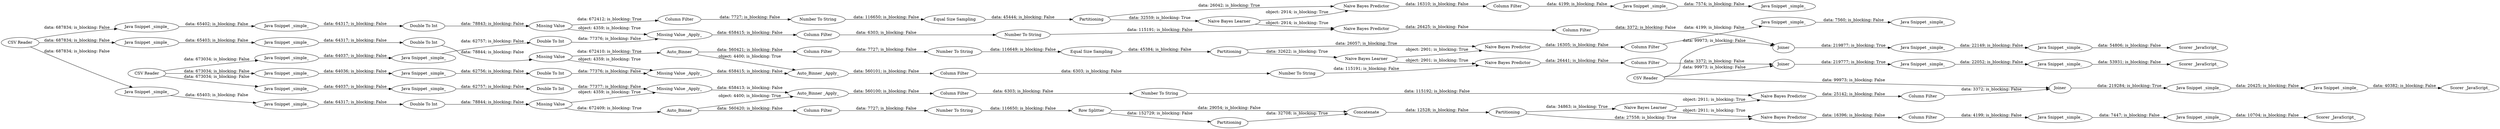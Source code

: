 digraph {
	"349176064209025848_39" [label="Column Filter"]
	"349176064209025848_120" [label="Double To Int"]
	"349176064209025848_21" [label="CSV Reader"]
	"349176064209025848_163" [label="Double To Int"]
	"349176064209025848_168" [label="Column Filter"]
	"349176064209025848_140" [label="Java Snippet _simple_"]
	"349176064209025848_127" [label=Joiner]
	"349176064209025848_20" [label="CSV Reader"]
	"349176064209025848_155" [label="Number To String"]
	"349176064209025848_123" [label="Java Snippet _simple_"]
	"349176064209025848_164" [label="Scorer _JavaScript_"]
	"349176064209025848_23" [label="Missing Value _Apply_"]
	"349176064209025848_137" [label=Partitioning]
	"349176064209025848_121" [label="Double To Int"]
	"349176064209025848_129" [label="Column Filter"]
	"349176064209025848_139" [label="Naive Bayes Predictor"]
	"349176064209025848_142" [label="Java Snippet _simple_"]
	"349176064209025848_170" [label="Column Filter"]
	"349176064209025848_135" [label="Naive Bayes Predictor"]
	"349176064209025848_104" [label="Naive Bayes Learner"]
	"349176064209025848_138" [label="Naive Bayes Learner"]
	"349176064209025848_109" [label=Auto_Binner]
	"349176064209025848_160" [label="Java Snippet _simple_"]
	"349176064209025848_107" [label="Number To String"]
	"349176064209025848_30" [label="Java Snippet _simple_"]
	"349176064209025848_172" [label="Double To Int"]
	"349176064209025848_40" [label=Joiner]
	"349176064209025848_157" [label="Java Snippet _simple_"]
	"349176064209025848_143" [label="Scorer _JavaScript_"]
	"349176064209025848_128" [label="Column Filter"]
	"349176064209025848_113" [label="Java Snippet _simple_"]
	"349176064209025848_42" [label="Java Snippet _simple_"]
	"349176064209025848_130" [label="Java Snippet _simple_"]
	"349176064209025848_173" [label=Auto_Binner]
	"349176064209025848_112" [label="Column Filter"]
	"349176064209025848_150" [label=Partitioning]
	"349176064209025848_152" [label="Naive Bayes Predictor"]
	"349176064209025848_158" [label="Java Snippet _simple_"]
	"349176064209025848_146" [label="Row Splitter"]
	"349176064209025848_101" [label="Scorer _JavaScript_"]
	"349176064209025848_118" [label="Java Snippet _simple_"]
	"349176064209025848_174" [label="Auto_Binner _Apply_"]
	"349176064209025848_165" [label="Number To String"]
	"349176064209025848_116" [label="Double To Int"]
	"349176064209025848_141" [label="Column Filter"]
	"349176064209025848_169" [label="Java Snippet _simple_"]
	"349176064209025848_151" [label="Naive Bayes Learner"]
	"349176064209025848_111" [label="Column Filter"]
	"349176064209025848_153" [label="Missing Value _Apply_"]
	"349176064209025848_126" [label="Java Snippet _simple_"]
	"349176064209025848_147" [label=Concatenate]
	"349176064209025848_149" [label="Java Snippet _simple_"]
	"349176064209025848_171" [label="Java Snippet _simple_"]
	"349176064209025848_108" [label="Naive Bayes Predictor"]
	"349176064209025848_167" [label="Java Snippet _simple_"]
	"349176064209025848_124" [label="Column Filter"]
	"349176064209025848_37" [label="Java Snippet _simple_"]
	"349176064209025848_41" [label="Java Snippet _simple_"]
	"349176064209025848_134" [label="Number To String"]
	"349176064209025848_161" [label=Joiner]
	"349176064209025848_133" [label="Missing Value"]
	"349176064209025848_103" [label=Partitioning]
	"349176064209025848_102" [label="Number To String"]
	"349176064209025848_38" [label="CSV Reader"]
	"349176064209025848_156" [label="Naive Bayes Predictor"]
	"349176064209025848_93" [label="Java Snippet _simple_"]
	"349176064209025848_144" [label="Number To String"]
	"349176064209025848_105" [label="Naive Bayes Predictor"]
	"349176064209025848_175" [label="Scorer _JavaScript_"]
	"349176064209025848_92" [label="Java Snippet _simple_"]
	"349176064209025848_117" [label="Equal Size Sampling"]
	"349176064209025848_110" [label="Auto_Binner _Apply_"]
	"349176064209025848_131" [label="Java Snippet _simple_"]
	"349176064209025848_114" [label="Java Snippet _simple_"]
	"349176064209025848_154" [label="Missing Value"]
	"349176064209025848_22" [label="Missing Value"]
	"349176064209025848_29" [label="Column Filter"]
	"349176064209025848_122" [label="Equal Size Sampling"]
	"349176064209025848_145" [label=Partitioning]
	"349176064209025848_119" [label="Java Snippet _simple_"]
	"349176064209025848_132" [label="Missing Value _Apply_"]
	"349176064209025848_148" [label="Java Snippet _simple_"]
	"349176064209025848_115" [label="Double To Int"]
	"349176064209025848_162" [label="Column Filter"]
	"349176064209025848_159" [label="Column Filter"]
	"349176064209025848_149" -> "349176064209025848_167" [label="data: 65403; is_blocking: False"]
	"349176064209025848_116" -> "349176064209025848_23" [label="data: 77376; is_blocking: False"]
	"349176064209025848_30" -> "349176064209025848_37" [label="data: 7560; is_blocking: False"]
	"349176064209025848_108" -> "349176064209025848_39" [label="data: 26441; is_blocking: False"]
	"349176064209025848_138" -> "349176064209025848_139" [label="object: 2914; is_blocking: True"]
	"349176064209025848_103" -> "349176064209025848_105" [label="data: 26057; is_blocking: True"]
	"349176064209025848_131" -> "349176064209025848_126" [label="data: 22149; is_blocking: False"]
	"349176064209025848_22" -> "349176064209025848_23" [label="object: 4359; is_blocking: True"]
	"349176064209025848_132" -> "349176064209025848_129" [label="data: 658415; is_blocking: False"]
	"349176064209025848_155" -> "349176064209025848_156" [label="data: 115192; is_blocking: False"]
	"349176064209025848_156" -> "349176064209025848_170" [label="data: 25142; is_blocking: False"]
	"349176064209025848_123" -> "349176064209025848_120" [label="data: 64317; is_blocking: False"]
	"349176064209025848_129" -> "349176064209025848_134" [label="data: 6303; is_blocking: False"]
	"349176064209025848_137" -> "349176064209025848_138" [label="data: 32559; is_blocking: True"]
	"349176064209025848_111" -> "349176064209025848_102" [label="data: 7727; is_blocking: False"]
	"349176064209025848_145" -> "349176064209025848_147" [label="data: 32708; is_blocking: True"]
	"349176064209025848_172" -> "349176064209025848_154" [label="data: 78844; is_blocking: False"]
	"349176064209025848_160" -> "349176064209025848_164" [label="data: 40382; is_blocking: False"]
	"349176064209025848_138" -> "349176064209025848_135" [label="object: 2914; is_blocking: True"]
	"349176064209025848_135" -> "349176064209025848_141" [label="data: 26425; is_blocking: False"]
	"349176064209025848_154" -> "349176064209025848_153" [label="object: 4359; is_blocking: True"]
	"349176064209025848_153" -> "349176064209025848_174" [label="data: 658413; is_blocking: False"]
	"349176064209025848_20" -> "349176064209025848_92" [label="data: 687834; is_blocking: False"]
	"349176064209025848_20" -> "349176064209025848_119" [label="data: 687834; is_blocking: False"]
	"349176064209025848_141" -> "349176064209025848_127" [label="data: 3372; is_blocking: False"]
	"349176064209025848_139" -> "349176064209025848_124" [label="data: 16310; is_blocking: False"]
	"349176064209025848_126" -> "349176064209025848_143" [label="data: 54806; is_blocking: False"]
	"349176064209025848_142" -> "349176064209025848_140" [label="data: 7574; is_blocking: False"]
	"349176064209025848_104" -> "349176064209025848_105" [label="object: 2901; is_blocking: True"]
	"349176064209025848_151" -> "349176064209025848_156" [label="object: 2911; is_blocking: True"]
	"349176064209025848_168" -> "349176064209025848_171" [label="data: 4199; is_blocking: False"]
	"349176064209025848_40" -> "349176064209025848_42" [label="data: 219777; is_blocking: True"]
	"349176064209025848_133" -> "349176064209025848_128" [label="data: 672412; is_blocking: True"]
	"349176064209025848_134" -> "349176064209025848_135" [label="data: 115191; is_blocking: False"]
	"349176064209025848_42" -> "349176064209025848_41" [label="data: 22052; is_blocking: False"]
	"349176064209025848_133" -> "349176064209025848_132" [label="object: 4359; is_blocking: True"]
	"349176064209025848_150" -> "349176064209025848_152" [label="data: 27558; is_blocking: True"]
	"349176064209025848_23" -> "349176064209025848_110" [label="data: 658415; is_blocking: False"]
	"349176064209025848_173" -> "349176064209025848_162" [label="data: 560420; is_blocking: False"]
	"349176064209025848_109" -> "349176064209025848_111" [label="data: 560421; is_blocking: False"]
	"349176064209025848_159" -> "349176064209025848_155" [label="data: 6303; is_blocking: False"]
	"349176064209025848_110" -> "349176064209025848_112" [label="data: 560101; is_blocking: False"]
	"349176064209025848_102" -> "349176064209025848_117" [label="data: 116649; is_blocking: False"]
	"349176064209025848_130" -> "349176064209025848_118" [label="data: 64037; is_blocking: False"]
	"349176064209025848_174" -> "349176064209025848_159" [label="data: 560100; is_blocking: False"]
	"349176064209025848_147" -> "349176064209025848_150" [label="data: 12528; is_blocking: False"]
	"349176064209025848_169" -> "349176064209025848_175" [label="data: 10704; is_blocking: False"]
	"349176064209025848_128" -> "349176064209025848_144" [label="data: 7727; is_blocking: False"]
	"349176064209025848_157" -> "349176064209025848_148" [label="data: 64037; is_blocking: False"]
	"349176064209025848_92" -> "349176064209025848_93" [label="data: 65403; is_blocking: False"]
	"349176064209025848_170" -> "349176064209025848_161" [label="data: 3372; is_blocking: False"]
	"349176064209025848_38" -> "349176064209025848_127" [label="data: 99973; is_blocking: False"]
	"349176064209025848_117" -> "349176064209025848_103" [label="data: 45384; is_blocking: False"]
	"349176064209025848_146" -> "349176064209025848_147" [label="data: 29054; is_blocking: False"]
	"349176064209025848_127" -> "349176064209025848_131" [label="data: 219877; is_blocking: True"]
	"349176064209025848_93" -> "349176064209025848_115" [label="data: 64317; is_blocking: False"]
	"349176064209025848_167" -> "349176064209025848_172" [label="data: 64317; is_blocking: False"]
	"349176064209025848_115" -> "349176064209025848_22" [label="data: 78844; is_blocking: False"]
	"349176064209025848_148" -> "349176064209025848_163" [label="data: 62757; is_blocking: False"]
	"349176064209025848_154" -> "349176064209025848_173" [label="data: 672409; is_blocking: True"]
	"349176064209025848_21" -> "349176064209025848_130" [label="data: 673034; is_blocking: False"]
	"349176064209025848_173" -> "349176064209025848_174" [label="object: 4400; is_blocking: True"]
	"349176064209025848_105" -> "349176064209025848_29" [label="data: 16305; is_blocking: False"]
	"349176064209025848_146" -> "349176064209025848_145" [label="data: 152729; is_blocking: False"]
	"349176064209025848_41" -> "349176064209025848_101" [label="data: 53931; is_blocking: False"]
	"349176064209025848_151" -> "349176064209025848_152" [label="object: 2911; is_blocking: True"]
	"349176064209025848_39" -> "349176064209025848_40" [label="data: 3372; is_blocking: False"]
	"349176064209025848_163" -> "349176064209025848_153" [label="data: 77377; is_blocking: False"]
	"349176064209025848_22" -> "349176064209025848_109" [label="data: 672410; is_blocking: True"]
	"349176064209025848_165" -> "349176064209025848_146" [label="data: 116650; is_blocking: False"]
	"349176064209025848_20" -> "349176064209025848_149" [label="data: 687834; is_blocking: False"]
	"349176064209025848_119" -> "349176064209025848_123" [label="data: 65402; is_blocking: False"]
	"349176064209025848_112" -> "349176064209025848_107" [label="data: 6303; is_blocking: False"]
	"349176064209025848_38" -> "349176064209025848_161" [label="data: 99973; is_blocking: False"]
	"349176064209025848_29" -> "349176064209025848_30" [label="data: 4199; is_blocking: False"]
	"349176064209025848_171" -> "349176064209025848_169" [label="data: 7447; is_blocking: False"]
	"349176064209025848_122" -> "349176064209025848_137" [label="data: 45444; is_blocking: False"]
	"349176064209025848_104" -> "349176064209025848_108" [label="object: 2901; is_blocking: True"]
	"349176064209025848_107" -> "349176064209025848_108" [label="data: 115191; is_blocking: False"]
	"349176064209025848_113" -> "349176064209025848_114" [label="data: 64036; is_blocking: False"]
	"349176064209025848_118" -> "349176064209025848_121" [label="data: 62757; is_blocking: False"]
	"349176064209025848_21" -> "349176064209025848_113" [label="data: 673034; is_blocking: False"]
	"349176064209025848_161" -> "349176064209025848_158" [label="data: 219284; is_blocking: True"]
	"349176064209025848_137" -> "349176064209025848_139" [label="data: 26042; is_blocking: True"]
	"349176064209025848_152" -> "349176064209025848_168" [label="data: 16396; is_blocking: False"]
	"349176064209025848_103" -> "349176064209025848_104" [label="data: 32622; is_blocking: True"]
	"349176064209025848_162" -> "349176064209025848_165" [label="data: 7727; is_blocking: False"]
	"349176064209025848_158" -> "349176064209025848_160" [label="data: 20425; is_blocking: False"]
	"349176064209025848_124" -> "349176064209025848_142" [label="data: 4199; is_blocking: False"]
	"349176064209025848_120" -> "349176064209025848_133" [label="data: 78843; is_blocking: False"]
	"349176064209025848_144" -> "349176064209025848_122" [label="data: 116650; is_blocking: False"]
	"349176064209025848_150" -> "349176064209025848_151" [label="data: 34863; is_blocking: True"]
	"349176064209025848_121" -> "349176064209025848_132" [label="data: 77376; is_blocking: False"]
	"349176064209025848_38" -> "349176064209025848_40" [label="data: 99973; is_blocking: False"]
	"349176064209025848_21" -> "349176064209025848_157" [label="data: 673034; is_blocking: False"]
	"349176064209025848_114" -> "349176064209025848_116" [label="data: 62756; is_blocking: False"]
	"349176064209025848_109" -> "349176064209025848_110" [label="object: 4400; is_blocking: True"]
	rankdir=LR
}

